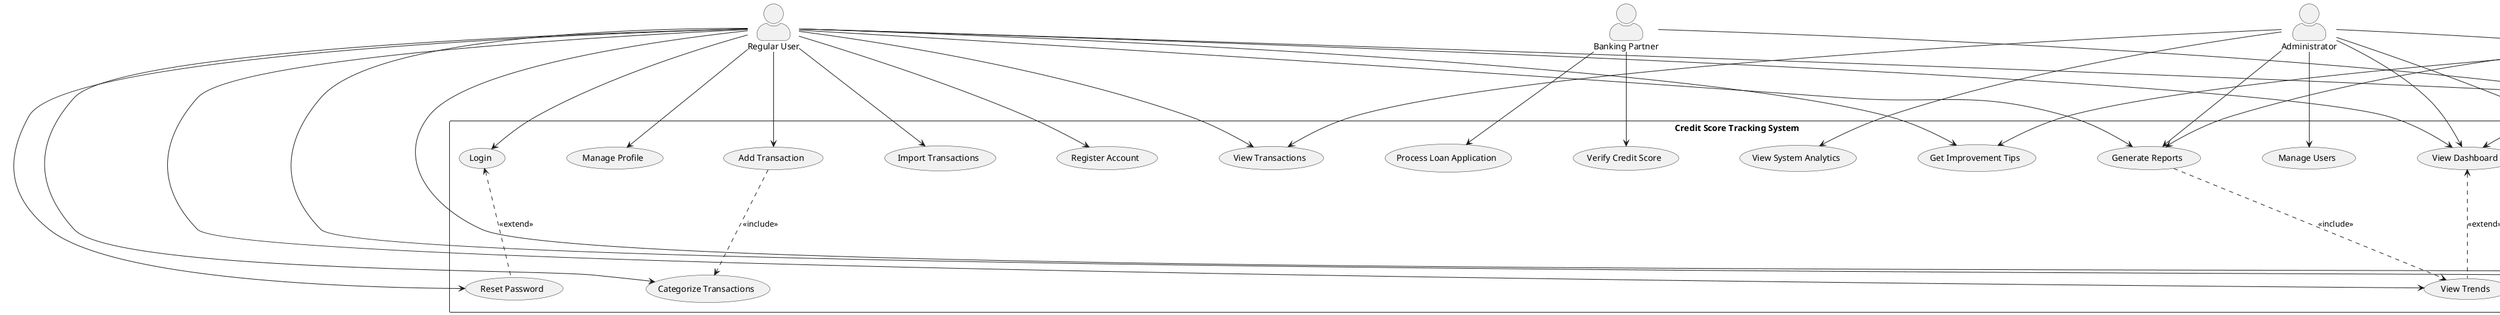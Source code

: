 @startuml Credit Score System Use Cases

skinparam packageStyle rectangle
skinparam actorStyle awesome
skinparam nodesep 100
skinparam ranksep 150

' Actors - Left Side
actor "Regular User" as User
actor "Banking Partner" as Bank

' Actors - Right Side
actor "Administrator" as Admin
actor "Credit Bureau" as Bureau

' Actors - Top
actor "System" as System

' Use Cases
rectangle "Credit Score Tracking System" {
    ' User Management - Left Side
    usecase "Register Account" as UC1
    usecase "Login" as UC2
    usecase "Manage Profile" as UC3
    usecase "Reset Password" as UC4

    ' Transaction Management - Center Left
    usecase "Add Transaction" as UC5
    usecase "View Transactions" as UC6
    usecase "Categorize Transactions" as UC7
    usecase "Import Transactions" as UC8

    ' Credit Score - Center Right
    usecase "View Credit Score" as UC9
    usecase "View Score History" as UC10
    usecase "View Score Factors" as UC11
    usecase "Get Improvement Tips" as UC12

    ' Analytics - Right Side
    usecase "View Dashboard" as UC13
    usecase "Generate Reports" as UC14
    usecase "View Trends" as UC15

    ' Admin Functions - Bottom Right
    usecase "Manage Users" as UC16
    usecase "View System Analytics" as UC17
    usecase "Configure System" as UC18

    ' Banking Integration - Bottom Left
    usecase "Verify Credit Score" as UC19
    usecase "Process Loan Application" as UC20
    usecase "Update Credit Data" as UC21
}

' User Relationships - Left Side
User --> UC1
User --> UC2
User --> UC3
User --> UC4
User --> UC5
User --> UC6
User --> UC7
User --> UC8
User --> UC9
User --> UC10
User --> UC11
User --> UC12
User --> UC13
User --> UC14
User --> UC15

' Admin Relationships - Right Side
Admin --> UC16
Admin --> UC17
Admin --> UC18
Admin --> UC6
Admin --> UC13
Admin --> UC14
Admin --> UC15

' Bank Relationships - Bottom Left
Bank --> UC19
Bank --> UC20
Bank --> UC21

' Bureau Relationships - Bottom Right
Bureau --> UC21
Bureau --> UC9
Bureau --> UC10

' System Relationships - Top
System --> UC9
System --> UC10
System --> UC11
System --> UC12
System --> UC13
System --> UC14
System --> UC15

' Include Relationships
UC5 ..> UC7 : <<include>>
UC9 ..> UC11 : <<include>>
UC14 ..> UC15 : <<include>>

' Extend Relationships
UC2 <.. UC4 : <<extend>>
UC9 <.. UC10 : <<extend>>
UC13 <.. UC15 : <<extend>>

@enduml 